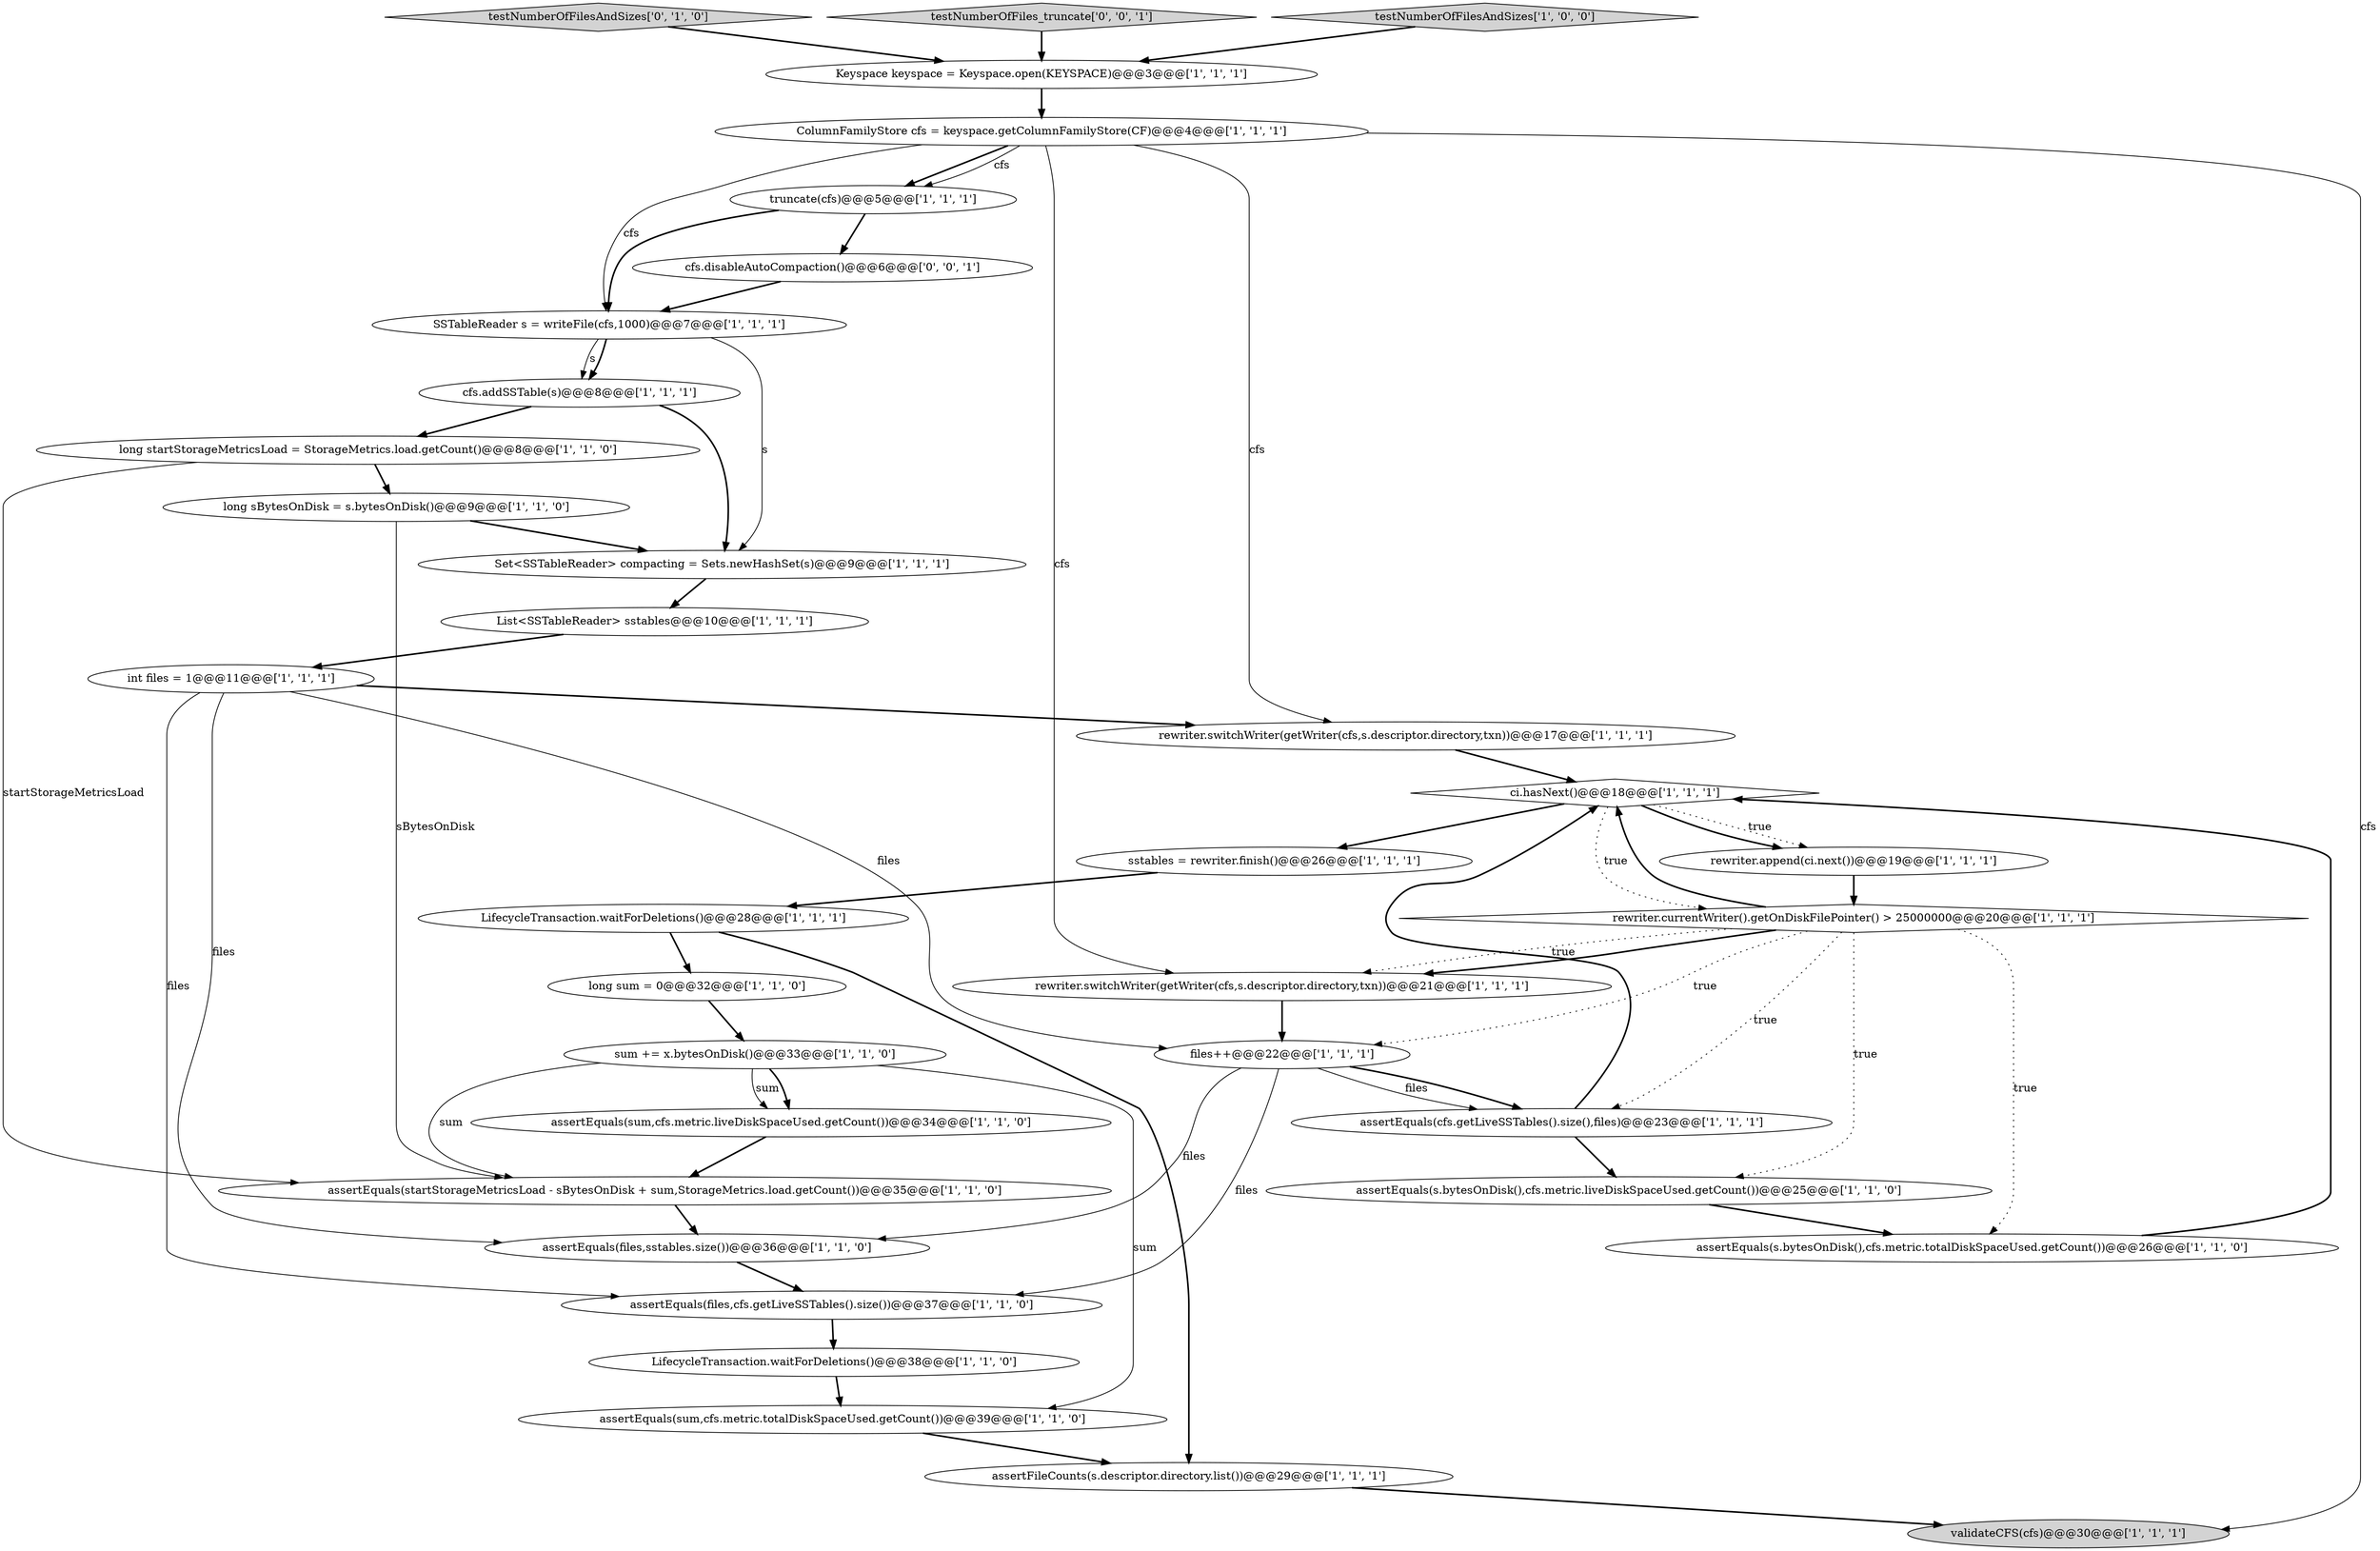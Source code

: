 digraph {
2 [style = filled, label = "validateCFS(cfs)@@@30@@@['1', '1', '1']", fillcolor = lightgray, shape = ellipse image = "AAA0AAABBB1BBB"];
11 [style = filled, label = "SSTableReader s = writeFile(cfs,1000)@@@7@@@['1', '1', '1']", fillcolor = white, shape = ellipse image = "AAA0AAABBB1BBB"];
31 [style = filled, label = "Set<SSTableReader> compacting = Sets.newHashSet(s)@@@9@@@['1', '1', '1']", fillcolor = white, shape = ellipse image = "AAA0AAABBB1BBB"];
16 [style = filled, label = "assertEquals(startStorageMetricsLoad - sBytesOnDisk + sum,StorageMetrics.load.getCount())@@@35@@@['1', '1', '0']", fillcolor = white, shape = ellipse image = "AAA0AAABBB1BBB"];
0 [style = filled, label = "Keyspace keyspace = Keyspace.open(KEYSPACE)@@@3@@@['1', '1', '1']", fillcolor = white, shape = ellipse image = "AAA0AAABBB1BBB"];
4 [style = filled, label = "assertEquals(cfs.getLiveSSTables().size(),files)@@@23@@@['1', '1', '1']", fillcolor = white, shape = ellipse image = "AAA0AAABBB1BBB"];
21 [style = filled, label = "assertEquals(sum,cfs.metric.liveDiskSpaceUsed.getCount())@@@34@@@['1', '1', '0']", fillcolor = white, shape = ellipse image = "AAA0AAABBB1BBB"];
3 [style = filled, label = "cfs.addSSTable(s)@@@8@@@['1', '1', '1']", fillcolor = white, shape = ellipse image = "AAA0AAABBB1BBB"];
27 [style = filled, label = "long startStorageMetricsLoad = StorageMetrics.load.getCount()@@@8@@@['1', '1', '0']", fillcolor = white, shape = ellipse image = "AAA0AAABBB1BBB"];
20 [style = filled, label = "ci.hasNext()@@@18@@@['1', '1', '1']", fillcolor = white, shape = diamond image = "AAA0AAABBB1BBB"];
14 [style = filled, label = "assertEquals(s.bytesOnDisk(),cfs.metric.totalDiskSpaceUsed.getCount())@@@26@@@['1', '1', '0']", fillcolor = white, shape = ellipse image = "AAA0AAABBB1BBB"];
6 [style = filled, label = "assertEquals(sum,cfs.metric.totalDiskSpaceUsed.getCount())@@@39@@@['1', '1', '0']", fillcolor = white, shape = ellipse image = "AAA0AAABBB1BBB"];
18 [style = filled, label = "assertFileCounts(s.descriptor.directory.list())@@@29@@@['1', '1', '1']", fillcolor = white, shape = ellipse image = "AAA0AAABBB1BBB"];
17 [style = filled, label = "LifecycleTransaction.waitForDeletions()@@@38@@@['1', '1', '0']", fillcolor = white, shape = ellipse image = "AAA0AAABBB1BBB"];
15 [style = filled, label = "sstables = rewriter.finish()@@@26@@@['1', '1', '1']", fillcolor = white, shape = ellipse image = "AAA0AAABBB1BBB"];
23 [style = filled, label = "assertEquals(files,cfs.getLiveSSTables().size())@@@37@@@['1', '1', '0']", fillcolor = white, shape = ellipse image = "AAA0AAABBB1BBB"];
26 [style = filled, label = "LifecycleTransaction.waitForDeletions()@@@28@@@['1', '1', '1']", fillcolor = white, shape = ellipse image = "AAA0AAABBB1BBB"];
12 [style = filled, label = "ColumnFamilyStore cfs = keyspace.getColumnFamilyStore(CF)@@@4@@@['1', '1', '1']", fillcolor = white, shape = ellipse image = "AAA0AAABBB1BBB"];
5 [style = filled, label = "rewriter.currentWriter().getOnDiskFilePointer() > 25000000@@@20@@@['1', '1', '1']", fillcolor = white, shape = diamond image = "AAA0AAABBB1BBB"];
22 [style = filled, label = "sum += x.bytesOnDisk()@@@33@@@['1', '1', '0']", fillcolor = white, shape = ellipse image = "AAA0AAABBB1BBB"];
1 [style = filled, label = "rewriter.append(ci.next())@@@19@@@['1', '1', '1']", fillcolor = white, shape = ellipse image = "AAA0AAABBB1BBB"];
28 [style = filled, label = "long sBytesOnDisk = s.bytesOnDisk()@@@9@@@['1', '1', '0']", fillcolor = white, shape = ellipse image = "AAA0AAABBB1BBB"];
25 [style = filled, label = "rewriter.switchWriter(getWriter(cfs,s.descriptor.directory,txn))@@@17@@@['1', '1', '1']", fillcolor = white, shape = ellipse image = "AAA0AAABBB1BBB"];
30 [style = filled, label = "List<SSTableReader> sstables@@@10@@@['1', '1', '1']", fillcolor = white, shape = ellipse image = "AAA0AAABBB1BBB"];
32 [style = filled, label = "testNumberOfFilesAndSizes['0', '1', '0']", fillcolor = lightgray, shape = diamond image = "AAA0AAABBB2BBB"];
10 [style = filled, label = "truncate(cfs)@@@5@@@['1', '1', '1']", fillcolor = white, shape = ellipse image = "AAA0AAABBB1BBB"];
29 [style = filled, label = "int files = 1@@@11@@@['1', '1', '1']", fillcolor = white, shape = ellipse image = "AAA0AAABBB1BBB"];
9 [style = filled, label = "assertEquals(files,sstables.size())@@@36@@@['1', '1', '0']", fillcolor = white, shape = ellipse image = "AAA0AAABBB1BBB"];
33 [style = filled, label = "testNumberOfFiles_truncate['0', '0', '1']", fillcolor = lightgray, shape = diamond image = "AAA0AAABBB3BBB"];
19 [style = filled, label = "testNumberOfFilesAndSizes['1', '0', '0']", fillcolor = lightgray, shape = diamond image = "AAA0AAABBB1BBB"];
24 [style = filled, label = "long sum = 0@@@32@@@['1', '1', '0']", fillcolor = white, shape = ellipse image = "AAA0AAABBB1BBB"];
34 [style = filled, label = "cfs.disableAutoCompaction()@@@6@@@['0', '0', '1']", fillcolor = white, shape = ellipse image = "AAA0AAABBB3BBB"];
8 [style = filled, label = "assertEquals(s.bytesOnDisk(),cfs.metric.liveDiskSpaceUsed.getCount())@@@25@@@['1', '1', '0']", fillcolor = white, shape = ellipse image = "AAA0AAABBB1BBB"];
13 [style = filled, label = "rewriter.switchWriter(getWriter(cfs,s.descriptor.directory,txn))@@@21@@@['1', '1', '1']", fillcolor = white, shape = ellipse image = "AAA0AAABBB1BBB"];
7 [style = filled, label = "files++@@@22@@@['1', '1', '1']", fillcolor = white, shape = ellipse image = "AAA0AAABBB1BBB"];
28->16 [style = solid, label="sBytesOnDisk"];
28->31 [style = bold, label=""];
5->8 [style = dotted, label="true"];
20->1 [style = dotted, label="true"];
11->3 [style = bold, label=""];
26->24 [style = bold, label=""];
5->14 [style = dotted, label="true"];
8->14 [style = bold, label=""];
6->18 [style = bold, label=""];
26->18 [style = bold, label=""];
11->3 [style = solid, label="s"];
29->9 [style = solid, label="files"];
13->7 [style = bold, label=""];
18->2 [style = bold, label=""];
7->23 [style = solid, label="files"];
7->4 [style = solid, label="files"];
27->16 [style = solid, label="startStorageMetricsLoad"];
27->28 [style = bold, label=""];
25->20 [style = bold, label=""];
21->16 [style = bold, label=""];
20->15 [style = bold, label=""];
29->23 [style = solid, label="files"];
7->9 [style = solid, label="files"];
34->11 [style = bold, label=""];
12->13 [style = solid, label="cfs"];
5->13 [style = dotted, label="true"];
5->4 [style = dotted, label="true"];
12->11 [style = solid, label="cfs"];
10->11 [style = bold, label=""];
4->8 [style = bold, label=""];
19->0 [style = bold, label=""];
11->31 [style = solid, label="s"];
5->7 [style = dotted, label="true"];
3->27 [style = bold, label=""];
4->20 [style = bold, label=""];
20->1 [style = bold, label=""];
29->25 [style = bold, label=""];
5->13 [style = bold, label=""];
24->22 [style = bold, label=""];
12->2 [style = solid, label="cfs"];
12->10 [style = bold, label=""];
29->7 [style = solid, label="files"];
12->10 [style = solid, label="cfs"];
0->12 [style = bold, label=""];
17->6 [style = bold, label=""];
3->31 [style = bold, label=""];
7->4 [style = bold, label=""];
22->21 [style = solid, label="sum"];
15->26 [style = bold, label=""];
22->6 [style = solid, label="sum"];
5->20 [style = bold, label=""];
20->5 [style = dotted, label="true"];
12->25 [style = solid, label="cfs"];
9->23 [style = bold, label=""];
32->0 [style = bold, label=""];
31->30 [style = bold, label=""];
22->21 [style = bold, label=""];
16->9 [style = bold, label=""];
22->16 [style = solid, label="sum"];
10->34 [style = bold, label=""];
23->17 [style = bold, label=""];
33->0 [style = bold, label=""];
14->20 [style = bold, label=""];
30->29 [style = bold, label=""];
1->5 [style = bold, label=""];
}
